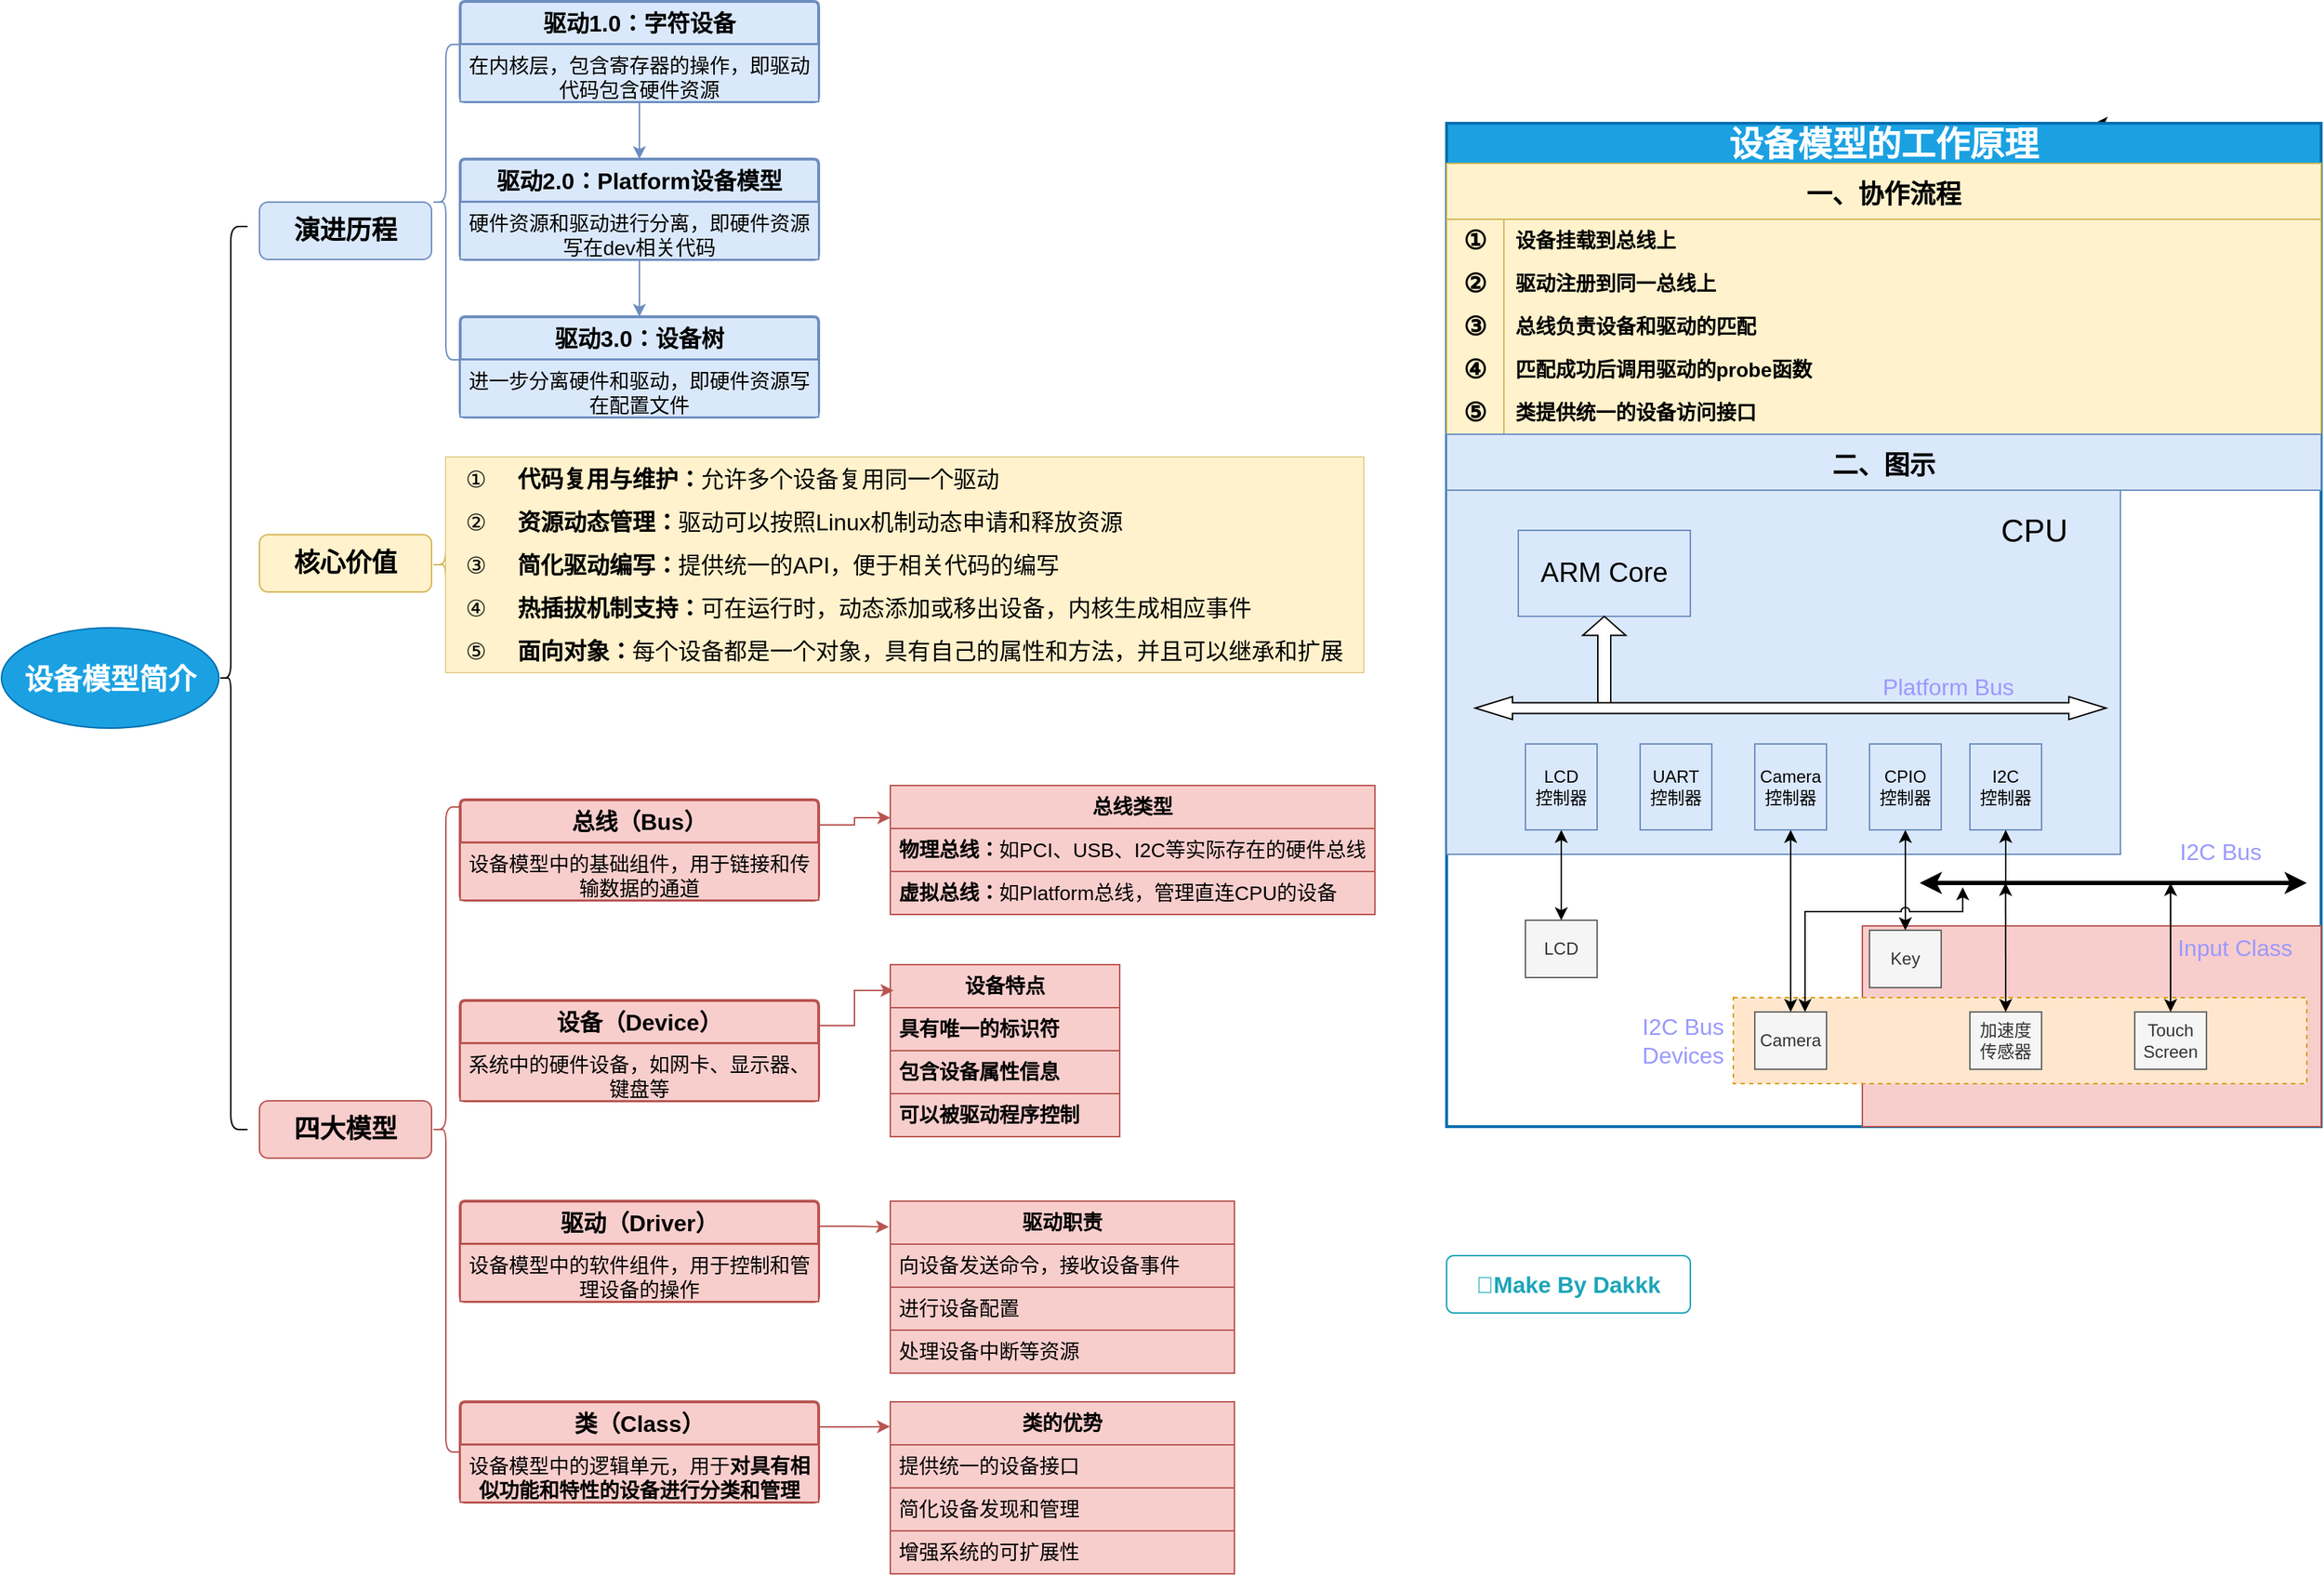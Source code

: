 <mxfile version="27.0.9">
  <diagram name="设备模型发展和简介" id="T1tKiekN3ta4ZvF4zc66">
    <mxGraphModel dx="2066" dy="1201" grid="1" gridSize="10" guides="1" tooltips="1" connect="1" arrows="1" fold="1" page="1" pageScale="1" pageWidth="827" pageHeight="1169" math="0" shadow="0" adaptiveColors="auto">
      <root>
        <mxCell id="0" />
        <object label="水印" id="-7Q2Rd4nV99mM5UwVOKv-152">
          <mxCell style="" parent="0" />
        </object>
        <mxCell id="1" parent="0" />
        <mxCell id="OC6nOqbzoHeJzjlNBAZ7-1" value="&lt;h1&gt;&lt;span style=&quot;font-size: 20px;&quot;&gt;设备模型简介&lt;/span&gt;&lt;/h1&gt;" style="ellipse;whiteSpace=wrap;html=1;fillColor=#1ba1e2;strokeColor=#006EAF;fontColor=#ffffff;fontStyle=1" parent="1" vertex="1">
          <mxGeometry x="12" y="492" width="151.67" height="70" as="geometry" />
        </mxCell>
        <mxCell id="LxoKZ5zgipnc1GMc2Yj--6" value="&lt;h2&gt;&lt;font style=&quot;font-size: 18px;&quot;&gt;演进历程&lt;/font&gt;&lt;/h2&gt;" style="rounded=1;whiteSpace=wrap;html=1;fillColor=#dae8fc;strokeColor=#6c8ebf;fontStyle=1" parent="1" vertex="1">
          <mxGeometry x="192" y="195" width="120" height="40" as="geometry" />
        </mxCell>
        <mxCell id="LxoKZ5zgipnc1GMc2Yj--8" value="&lt;h2&gt;核心价值&lt;/h2&gt;" style="rounded=1;whiteSpace=wrap;html=1;fillColor=#fff2cc;strokeColor=#d6b656;fontStyle=1" parent="1" vertex="1">
          <mxGeometry x="192" y="427" width="120" height="40" as="geometry" />
        </mxCell>
        <mxCell id="LxoKZ5zgipnc1GMc2Yj--9" value="&lt;h2&gt;&lt;font style=&quot;font-size: 18px;&quot;&gt;四大模型&lt;/font&gt;&lt;/h2&gt;" style="rounded=1;whiteSpace=wrap;html=1;fillColor=#f8cecc;strokeColor=#b85450;fontStyle=1" parent="1" vertex="1">
          <mxGeometry x="192" y="822" width="120" height="40" as="geometry" />
        </mxCell>
        <mxCell id="LxoKZ5zgipnc1GMc2Yj--11" value="" style="shape=curlyBracket;whiteSpace=wrap;html=1;rounded=1;labelPosition=left;verticalLabelPosition=middle;align=right;verticalAlign=middle;fillColor=#dae8fc;strokeColor=#6c8ebf;" parent="1" vertex="1">
          <mxGeometry x="312" y="85" width="20" height="220" as="geometry" />
        </mxCell>
        <mxCell id="LxoKZ5zgipnc1GMc2Yj--14" value="" style="shape=curlyBracket;whiteSpace=wrap;html=1;rounded=1;labelPosition=left;verticalLabelPosition=middle;align=right;verticalAlign=middle;size=0.417;" parent="1" vertex="1">
          <mxGeometry x="163.67" y="212" width="20" height="630" as="geometry" />
        </mxCell>
        <mxCell id="LxoKZ5zgipnc1GMc2Yj--35" value="&lt;font style=&quot;font-size: 16px;&quot;&gt;&lt;b&gt;驱动1.0：字符设备&lt;/b&gt;&lt;/font&gt;" style="swimlane;childLayout=stackLayout;horizontal=1;startSize=30;horizontalStack=0;rounded=1;fontSize=14;fontStyle=0;strokeWidth=2;resizeParent=0;resizeLast=1;shadow=0;dashed=0;align=center;arcSize=4;whiteSpace=wrap;html=1;fillColor=#dae8fc;strokeColor=#6c8ebf;" parent="1" vertex="1">
          <mxGeometry x="332" y="55" width="250" height="70" as="geometry">
            <mxRectangle x="360" y="120" width="170" height="30" as="alternateBounds" />
          </mxGeometry>
        </mxCell>
        <mxCell id="LxoKZ5zgipnc1GMc2Yj--36" value="&lt;span style=&quot;background-color: transparent; color: light-dark(rgb(0, 0, 0), rgb(255, 255, 255));&quot;&gt;&lt;font style=&quot;font-size: 14px;&quot;&gt;在内核层，包含寄存器的操作，即驱动代码包含硬件资源&lt;/font&gt;&lt;/span&gt;" style="align=center;spacingLeft=4;spacingRight=4;fontSize=12;verticalAlign=top;resizable=0;rotatable=0;part=1;html=1;whiteSpace=wrap;fillColor=#dae8fc;strokeColor=#6c8ebf;" parent="LxoKZ5zgipnc1GMc2Yj--35" vertex="1">
          <mxGeometry y="30" width="250" height="40" as="geometry" />
        </mxCell>
        <mxCell id="LxoKZ5zgipnc1GMc2Yj--37" value="&lt;font style=&quot;font-size: 16px;&quot;&gt;&lt;b&gt;驱动2.0：Platform设备模型&lt;/b&gt;&lt;/font&gt;" style="swimlane;childLayout=stackLayout;horizontal=1;startSize=30;horizontalStack=0;rounded=1;fontSize=14;fontStyle=0;strokeWidth=2;resizeParent=0;resizeLast=1;shadow=0;dashed=0;align=center;arcSize=4;whiteSpace=wrap;html=1;fillColor=#dae8fc;strokeColor=#6c8ebf;" parent="1" vertex="1">
          <mxGeometry x="332" y="165" width="250" height="70" as="geometry">
            <mxRectangle x="360" y="230" width="220" height="30" as="alternateBounds" />
          </mxGeometry>
        </mxCell>
        <mxCell id="LxoKZ5zgipnc1GMc2Yj--38" value="&lt;span style=&quot;font-size: 14px;&quot;&gt;硬件资源和驱动进行分离，即硬件资源写在dev相关代码&lt;/span&gt;" style="align=center;spacingLeft=4;spacingRight=4;fontSize=12;verticalAlign=top;resizable=0;rotatable=0;part=1;html=1;whiteSpace=wrap;fillColor=#dae8fc;strokeColor=#6c8ebf;" parent="LxoKZ5zgipnc1GMc2Yj--37" vertex="1">
          <mxGeometry y="30" width="250" height="40" as="geometry" />
        </mxCell>
        <mxCell id="LxoKZ5zgipnc1GMc2Yj--39" value="&lt;font style=&quot;font-size: 16px;&quot;&gt;&lt;b&gt;驱动3.0：设备树&lt;/b&gt;&lt;/font&gt;" style="swimlane;childLayout=stackLayout;horizontal=1;startSize=30;horizontalStack=0;rounded=1;fontSize=14;fontStyle=0;strokeWidth=2;resizeParent=0;resizeLast=1;shadow=0;dashed=0;align=center;arcSize=4;whiteSpace=wrap;html=1;fillColor=#dae8fc;strokeColor=#6c8ebf;" parent="1" vertex="1">
          <mxGeometry x="332" y="275" width="250" height="70" as="geometry">
            <mxRectangle x="360" y="313" width="170" height="30" as="alternateBounds" />
          </mxGeometry>
        </mxCell>
        <mxCell id="LxoKZ5zgipnc1GMc2Yj--40" value="&lt;span style=&quot;background-color: transparent; color: light-dark(rgb(0, 0, 0), rgb(255, 255, 255));&quot;&gt;&lt;font style=&quot;font-size: 14px;&quot;&gt;进一步分离硬件和驱动，即硬件资源写在配置文件&lt;/font&gt;&lt;/span&gt;" style="align=center;spacingLeft=4;spacingRight=4;fontSize=12;verticalAlign=top;resizable=0;rotatable=0;part=1;html=1;whiteSpace=wrap;fillColor=#dae8fc;strokeColor=#6c8ebf;" parent="LxoKZ5zgipnc1GMc2Yj--39" vertex="1">
          <mxGeometry y="30" width="250" height="40" as="geometry" />
        </mxCell>
        <mxCell id="LxoKZ5zgipnc1GMc2Yj--43" style="edgeStyle=orthogonalEdgeStyle;rounded=0;orthogonalLoop=1;jettySize=auto;html=1;entryX=0.5;entryY=0;entryDx=0;entryDy=0;fillColor=#dae8fc;strokeColor=#6c8ebf;" parent="1" source="LxoKZ5zgipnc1GMc2Yj--36" target="LxoKZ5zgipnc1GMc2Yj--37" edge="1">
          <mxGeometry relative="1" as="geometry" />
        </mxCell>
        <mxCell id="LxoKZ5zgipnc1GMc2Yj--44" style="edgeStyle=orthogonalEdgeStyle;rounded=0;orthogonalLoop=1;jettySize=auto;html=1;entryX=0.5;entryY=0;entryDx=0;entryDy=0;fillColor=#dae8fc;strokeColor=#6c8ebf;" parent="1" source="LxoKZ5zgipnc1GMc2Yj--38" target="LxoKZ5zgipnc1GMc2Yj--39" edge="1">
          <mxGeometry relative="1" as="geometry" />
        </mxCell>
        <mxCell id="LxoKZ5zgipnc1GMc2Yj--49" value="" style="shape=curlyBracket;whiteSpace=wrap;html=1;rounded=1;labelPosition=left;verticalLabelPosition=middle;align=right;verticalAlign=middle;fontSize=14;strokeColor=#d6b656;fillColor=#fff2cc;" parent="1" vertex="1">
          <mxGeometry x="312" y="382" width="20" height="132" as="geometry" />
        </mxCell>
        <mxCell id="-7Q2Rd4nV99mM5UwVOKv-45" style="edgeStyle=orthogonalEdgeStyle;rounded=0;orthogonalLoop=1;jettySize=auto;html=1;exitX=1;exitY=0.25;exitDx=0;exitDy=0;entryX=0;entryY=0.25;entryDx=0;entryDy=0;fillColor=#f8cecc;strokeColor=#b85450;" parent="1" source="-7Q2Rd4nV99mM5UwVOKv-1" target="-7Q2Rd4nV99mM5UwVOKv-35" edge="1">
          <mxGeometry relative="1" as="geometry" />
        </mxCell>
        <mxCell id="-7Q2Rd4nV99mM5UwVOKv-1" value="&lt;font style=&quot;font-size: 16px;&quot;&gt;&lt;b&gt;总线（Bus）&lt;/b&gt;&lt;/font&gt;" style="swimlane;childLayout=stackLayout;horizontal=1;startSize=30;horizontalStack=0;rounded=1;fontSize=14;fontStyle=0;strokeWidth=2;resizeParent=0;resizeLast=1;shadow=0;dashed=0;align=center;arcSize=4;whiteSpace=wrap;html=1;fillColor=#f8cecc;strokeColor=#b85450;" parent="1" vertex="1">
          <mxGeometry x="332" y="612" width="250" height="70" as="geometry">
            <mxRectangle x="360" y="120" width="170" height="30" as="alternateBounds" />
          </mxGeometry>
        </mxCell>
        <mxCell id="-7Q2Rd4nV99mM5UwVOKv-2" value="&lt;font color=&quot;#000000&quot;&gt;&lt;span style=&quot;font-size: 14px;&quot;&gt;设备模型中的基础组件，用于链接和传输数据的通道&lt;/span&gt;&lt;/font&gt;" style="align=center;strokeColor=#b85450;fillColor=#f8cecc;spacingLeft=4;spacingRight=4;fontSize=12;verticalAlign=top;resizable=0;rotatable=0;part=1;html=1;whiteSpace=wrap;" parent="-7Q2Rd4nV99mM5UwVOKv-1" vertex="1">
          <mxGeometry y="30" width="250" height="40" as="geometry" />
        </mxCell>
        <mxCell id="-7Q2Rd4nV99mM5UwVOKv-6" value="" style="shape=table;startSize=0;container=1;collapsible=0;childLayout=tableLayout;fixedRows=1;rowLines=0;fontStyle=0;strokeColor=#d6b656;fontSize=16;fillColor=#fff2cc;" parent="1" vertex="1">
          <mxGeometry x="322" y="373" width="640" height="150" as="geometry" />
        </mxCell>
        <mxCell id="-7Q2Rd4nV99mM5UwVOKv-7" value="" style="shape=tableRow;horizontal=0;startSize=0;swimlaneHead=0;swimlaneBody=0;top=0;left=0;bottom=0;right=0;collapsible=0;dropTarget=0;fillColor=#fff2cc;points=[[0,0.5],[1,0.5]];portConstraint=eastwest;strokeColor=#d6b656;fontSize=16;" parent="-7Q2Rd4nV99mM5UwVOKv-6" vertex="1">
          <mxGeometry width="640" height="30" as="geometry" />
        </mxCell>
        <mxCell id="-7Q2Rd4nV99mM5UwVOKv-8" value="①" style="shape=partialRectangle;html=1;whiteSpace=wrap;connectable=0;fillColor=#fff2cc;top=0;left=0;bottom=0;right=0;overflow=hidden;pointerEvents=1;strokeColor=#d6b656;fontSize=16;" parent="-7Q2Rd4nV99mM5UwVOKv-7" vertex="1">
          <mxGeometry width="42" height="30" as="geometry">
            <mxRectangle width="42" height="30" as="alternateBounds" />
          </mxGeometry>
        </mxCell>
        <mxCell id="-7Q2Rd4nV99mM5UwVOKv-9" value="&lt;b&gt;代码复用与维护：&lt;/b&gt;允许多个设备复用同一个驱动" style="shape=partialRectangle;html=1;whiteSpace=wrap;connectable=0;fillColor=#fff2cc;top=0;left=0;bottom=0;right=0;align=left;spacingLeft=6;overflow=hidden;strokeColor=#d6b656;fontSize=16;" parent="-7Q2Rd4nV99mM5UwVOKv-7" vertex="1">
          <mxGeometry x="42" width="598" height="30" as="geometry">
            <mxRectangle width="598" height="30" as="alternateBounds" />
          </mxGeometry>
        </mxCell>
        <mxCell id="-7Q2Rd4nV99mM5UwVOKv-10" value="" style="shape=tableRow;horizontal=0;startSize=0;swimlaneHead=0;swimlaneBody=0;top=0;left=0;bottom=0;right=0;collapsible=0;dropTarget=0;fillColor=#fff2cc;points=[[0,0.5],[1,0.5]];portConstraint=eastwest;strokeColor=#d6b656;fontSize=16;" parent="-7Q2Rd4nV99mM5UwVOKv-6" vertex="1">
          <mxGeometry y="30" width="640" height="30" as="geometry" />
        </mxCell>
        <mxCell id="-7Q2Rd4nV99mM5UwVOKv-11" value="②" style="shape=partialRectangle;html=1;whiteSpace=wrap;connectable=0;fillColor=#fff2cc;top=0;left=0;bottom=0;right=0;overflow=hidden;strokeColor=#d6b656;fontSize=16;" parent="-7Q2Rd4nV99mM5UwVOKv-10" vertex="1">
          <mxGeometry width="42" height="30" as="geometry">
            <mxRectangle width="42" height="30" as="alternateBounds" />
          </mxGeometry>
        </mxCell>
        <mxCell id="-7Q2Rd4nV99mM5UwVOKv-12" value="&lt;b&gt;资源动态管理：&lt;/b&gt;驱动可以按照Linux机制动态申请和释放资源" style="shape=partialRectangle;html=1;whiteSpace=wrap;connectable=0;fillColor=#fff2cc;top=0;left=0;bottom=0;right=0;align=left;spacingLeft=6;overflow=hidden;strokeColor=#d6b656;fontSize=16;" parent="-7Q2Rd4nV99mM5UwVOKv-10" vertex="1">
          <mxGeometry x="42" width="598" height="30" as="geometry">
            <mxRectangle width="598" height="30" as="alternateBounds" />
          </mxGeometry>
        </mxCell>
        <mxCell id="-7Q2Rd4nV99mM5UwVOKv-13" value="" style="shape=tableRow;horizontal=0;startSize=0;swimlaneHead=0;swimlaneBody=0;top=0;left=0;bottom=0;right=0;collapsible=0;dropTarget=0;fillColor=#fff2cc;points=[[0,0.5],[1,0.5]];portConstraint=eastwest;strokeColor=#d6b656;fontSize=16;" parent="-7Q2Rd4nV99mM5UwVOKv-6" vertex="1">
          <mxGeometry y="60" width="640" height="30" as="geometry" />
        </mxCell>
        <mxCell id="-7Q2Rd4nV99mM5UwVOKv-14" value="③" style="shape=partialRectangle;html=1;whiteSpace=wrap;connectable=0;fillColor=#fff2cc;top=0;left=0;bottom=0;right=0;overflow=hidden;strokeColor=#d6b656;fontSize=16;" parent="-7Q2Rd4nV99mM5UwVOKv-13" vertex="1">
          <mxGeometry width="42" height="30" as="geometry">
            <mxRectangle width="42" height="30" as="alternateBounds" />
          </mxGeometry>
        </mxCell>
        <mxCell id="-7Q2Rd4nV99mM5UwVOKv-15" value="&lt;b&gt;简化驱动编写：&lt;/b&gt;提供统一的API，便于相关代码的编写" style="shape=partialRectangle;html=1;whiteSpace=wrap;connectable=0;fillColor=#fff2cc;top=0;left=0;bottom=0;right=0;align=left;spacingLeft=6;overflow=hidden;strokeColor=#d6b656;fontSize=16;" parent="-7Q2Rd4nV99mM5UwVOKv-13" vertex="1">
          <mxGeometry x="42" width="598" height="30" as="geometry">
            <mxRectangle width="598" height="30" as="alternateBounds" />
          </mxGeometry>
        </mxCell>
        <mxCell id="-7Q2Rd4nV99mM5UwVOKv-22" value="" style="shape=tableRow;horizontal=0;startSize=0;swimlaneHead=0;swimlaneBody=0;top=0;left=0;bottom=0;right=0;collapsible=0;dropTarget=0;fillColor=#fff2cc;points=[[0,0.5],[1,0.5]];portConstraint=eastwest;strokeColor=#d6b656;fontSize=16;" parent="-7Q2Rd4nV99mM5UwVOKv-6" vertex="1">
          <mxGeometry y="90" width="640" height="30" as="geometry" />
        </mxCell>
        <mxCell id="-7Q2Rd4nV99mM5UwVOKv-23" value="④" style="shape=partialRectangle;html=1;whiteSpace=wrap;connectable=0;fillColor=#fff2cc;top=0;left=0;bottom=0;right=0;overflow=hidden;strokeColor=#d6b656;fontSize=16;" parent="-7Q2Rd4nV99mM5UwVOKv-22" vertex="1">
          <mxGeometry width="42" height="30" as="geometry">
            <mxRectangle width="42" height="30" as="alternateBounds" />
          </mxGeometry>
        </mxCell>
        <mxCell id="-7Q2Rd4nV99mM5UwVOKv-24" value="&lt;b&gt;热插拔机制支持：&lt;/b&gt;可在运行时，动态添加或移出设备，内核生成相应事件" style="shape=partialRectangle;html=1;whiteSpace=wrap;connectable=0;fillColor=#fff2cc;top=0;left=0;bottom=0;right=0;align=left;spacingLeft=6;overflow=hidden;strokeColor=#d6b656;fontSize=16;" parent="-7Q2Rd4nV99mM5UwVOKv-22" vertex="1">
          <mxGeometry x="42" width="598" height="30" as="geometry">
            <mxRectangle width="598" height="30" as="alternateBounds" />
          </mxGeometry>
        </mxCell>
        <mxCell id="-7Q2Rd4nV99mM5UwVOKv-25" value="" style="shape=tableRow;horizontal=0;startSize=0;swimlaneHead=0;swimlaneBody=0;top=0;left=0;bottom=0;right=0;collapsible=0;dropTarget=0;fillColor=#fff2cc;points=[[0,0.5],[1,0.5]];portConstraint=eastwest;strokeColor=#d6b656;fontSize=16;" parent="-7Q2Rd4nV99mM5UwVOKv-6" vertex="1">
          <mxGeometry y="120" width="640" height="30" as="geometry" />
        </mxCell>
        <mxCell id="-7Q2Rd4nV99mM5UwVOKv-26" value="⑤" style="shape=partialRectangle;html=1;whiteSpace=wrap;connectable=0;fillColor=#fff2cc;top=0;left=0;bottom=0;right=0;overflow=hidden;strokeColor=#d6b656;fontSize=16;" parent="-7Q2Rd4nV99mM5UwVOKv-25" vertex="1">
          <mxGeometry width="42" height="30" as="geometry">
            <mxRectangle width="42" height="30" as="alternateBounds" />
          </mxGeometry>
        </mxCell>
        <mxCell id="-7Q2Rd4nV99mM5UwVOKv-27" value="&lt;b&gt;面向对象：&lt;/b&gt;每个设备都是一个对象，具有自己的属性和方法，并且可以继承和扩展" style="shape=partialRectangle;html=1;whiteSpace=wrap;connectable=0;fillColor=#fff2cc;top=0;left=0;bottom=0;right=0;align=left;spacingLeft=6;overflow=hidden;strokeColor=#d6b656;fontSize=16;" parent="-7Q2Rd4nV99mM5UwVOKv-25" vertex="1">
          <mxGeometry x="42" width="598" height="30" as="geometry">
            <mxRectangle width="598" height="30" as="alternateBounds" />
          </mxGeometry>
        </mxCell>
        <mxCell id="-7Q2Rd4nV99mM5UwVOKv-35" value="&lt;b&gt;总线类型&lt;/b&gt;" style="swimlane;fontStyle=0;childLayout=stackLayout;horizontal=1;startSize=30;horizontalStack=0;resizeParent=1;resizeParentMax=0;resizeLast=0;collapsible=1;marginBottom=0;whiteSpace=wrap;html=1;fontSize=14;fillColor=#f8cecc;strokeColor=#b85450;" parent="1" vertex="1">
          <mxGeometry x="632" y="602" width="338" height="90" as="geometry">
            <mxRectangle x="760" y="690" width="90" height="30" as="alternateBounds" />
          </mxGeometry>
        </mxCell>
        <mxCell id="-7Q2Rd4nV99mM5UwVOKv-36" value="&lt;b&gt;物理总线：&lt;/b&gt;如PCI、USB、I2C等实际存在的硬件总线" style="text;strokeColor=#b85450;fillColor=#f8cecc;align=left;verticalAlign=middle;spacingLeft=4;spacingRight=4;overflow=hidden;points=[[0,0.5],[1,0.5]];portConstraint=eastwest;rotatable=0;whiteSpace=wrap;html=1;fontSize=14;" parent="-7Q2Rd4nV99mM5UwVOKv-35" vertex="1">
          <mxGeometry y="30" width="338" height="30" as="geometry" />
        </mxCell>
        <mxCell id="-7Q2Rd4nV99mM5UwVOKv-37" value="&lt;b&gt;虚拟总线：&lt;/b&gt;如Platform总线，管理直连CPU的设备" style="text;strokeColor=#b85450;fillColor=#f8cecc;align=left;verticalAlign=middle;spacingLeft=4;spacingRight=4;overflow=hidden;points=[[0,0.5],[1,0.5]];portConstraint=eastwest;rotatable=0;whiteSpace=wrap;html=1;fontSize=14;" parent="-7Q2Rd4nV99mM5UwVOKv-35" vertex="1">
          <mxGeometry y="60" width="338" height="30" as="geometry" />
        </mxCell>
        <mxCell id="-7Q2Rd4nV99mM5UwVOKv-40" value="&lt;font style=&quot;font-size: 16px;&quot;&gt;&lt;b&gt;设备（Device）&lt;/b&gt;&lt;/font&gt;" style="swimlane;childLayout=stackLayout;horizontal=1;startSize=30;horizontalStack=0;rounded=1;fontSize=14;fontStyle=0;strokeWidth=2;resizeParent=0;resizeLast=1;shadow=0;dashed=0;align=center;arcSize=4;whiteSpace=wrap;html=1;fillColor=#f8cecc;strokeColor=#b85450;" parent="1" vertex="1">
          <mxGeometry x="332" y="752" width="250" height="70" as="geometry">
            <mxRectangle x="360" y="120" width="170" height="30" as="alternateBounds" />
          </mxGeometry>
        </mxCell>
        <mxCell id="-7Q2Rd4nV99mM5UwVOKv-41" value="&lt;font color=&quot;#000000&quot;&gt;&lt;span style=&quot;font-size: 14px;&quot;&gt;系统中的硬件设备，如网卡、显示器、键盘等&lt;/span&gt;&lt;/font&gt;" style="align=center;strokeColor=#b85450;fillColor=#f8cecc;spacingLeft=4;spacingRight=4;fontSize=12;verticalAlign=top;resizable=0;rotatable=0;part=1;html=1;whiteSpace=wrap;" parent="-7Q2Rd4nV99mM5UwVOKv-40" vertex="1">
          <mxGeometry y="30" width="250" height="40" as="geometry" />
        </mxCell>
        <mxCell id="-7Q2Rd4nV99mM5UwVOKv-42" value="&lt;b&gt;设备特点&lt;/b&gt;" style="swimlane;fontStyle=0;childLayout=stackLayout;horizontal=1;startSize=30;horizontalStack=0;resizeParent=1;resizeParentMax=0;resizeLast=0;collapsible=1;marginBottom=0;whiteSpace=wrap;html=1;fontSize=14;fillColor=#f8cecc;strokeColor=#b85450;" parent="1" vertex="1">
          <mxGeometry x="632" y="727" width="160" height="120" as="geometry">
            <mxRectangle x="760" y="690" width="90" height="30" as="alternateBounds" />
          </mxGeometry>
        </mxCell>
        <mxCell id="-7Q2Rd4nV99mM5UwVOKv-43" value="&lt;b&gt;具有唯一的标识符&lt;/b&gt;" style="text;strokeColor=#b85450;fillColor=#f8cecc;align=left;verticalAlign=middle;spacingLeft=4;spacingRight=4;overflow=hidden;points=[[0,0.5],[1,0.5]];portConstraint=eastwest;rotatable=0;whiteSpace=wrap;html=1;fontSize=14;" parent="-7Q2Rd4nV99mM5UwVOKv-42" vertex="1">
          <mxGeometry y="30" width="160" height="30" as="geometry" />
        </mxCell>
        <mxCell id="-7Q2Rd4nV99mM5UwVOKv-44" value="&lt;b&gt;包含设备属性信息&lt;/b&gt;" style="text;strokeColor=#b85450;fillColor=#f8cecc;align=left;verticalAlign=middle;spacingLeft=4;spacingRight=4;overflow=hidden;points=[[0,0.5],[1,0.5]];portConstraint=eastwest;rotatable=0;whiteSpace=wrap;html=1;fontSize=14;" parent="-7Q2Rd4nV99mM5UwVOKv-42" vertex="1">
          <mxGeometry y="60" width="160" height="30" as="geometry" />
        </mxCell>
        <mxCell id="-7Q2Rd4nV99mM5UwVOKv-46" value="&lt;b&gt;可以被驱动程序控制&lt;/b&gt;" style="text;strokeColor=#b85450;fillColor=#f8cecc;align=left;verticalAlign=middle;spacingLeft=4;spacingRight=4;overflow=hidden;points=[[0,0.5],[1,0.5]];portConstraint=eastwest;rotatable=0;whiteSpace=wrap;html=1;fontSize=14;" parent="-7Q2Rd4nV99mM5UwVOKv-42" vertex="1">
          <mxGeometry y="90" width="160" height="30" as="geometry" />
        </mxCell>
        <mxCell id="-7Q2Rd4nV99mM5UwVOKv-47" style="edgeStyle=orthogonalEdgeStyle;rounded=0;orthogonalLoop=1;jettySize=auto;html=1;exitX=1;exitY=0.25;exitDx=0;exitDy=0;entryX=0.014;entryY=0.15;entryDx=0;entryDy=0;entryPerimeter=0;fillColor=#f8cecc;strokeColor=#b85450;" parent="1" source="-7Q2Rd4nV99mM5UwVOKv-40" target="-7Q2Rd4nV99mM5UwVOKv-42" edge="1">
          <mxGeometry relative="1" as="geometry" />
        </mxCell>
        <mxCell id="-7Q2Rd4nV99mM5UwVOKv-48" value="&lt;span style=&quot;font-size: 16px;&quot;&gt;&lt;b&gt;驱动（Driver）&lt;/b&gt;&lt;/span&gt;" style="swimlane;childLayout=stackLayout;horizontal=1;startSize=30;horizontalStack=0;rounded=1;fontSize=14;fontStyle=0;strokeWidth=2;resizeParent=0;resizeLast=1;shadow=0;dashed=0;align=center;arcSize=4;whiteSpace=wrap;html=1;fillColor=#f8cecc;strokeColor=#b85450;" parent="1" vertex="1">
          <mxGeometry x="332" y="892" width="250" height="70" as="geometry">
            <mxRectangle x="360" y="120" width="170" height="30" as="alternateBounds" />
          </mxGeometry>
        </mxCell>
        <mxCell id="-7Q2Rd4nV99mM5UwVOKv-49" value="&lt;font color=&quot;#000000&quot;&gt;&lt;span style=&quot;font-size: 14px;&quot;&gt;设备模型中的软件组件，用于控制和管理设备的操作&lt;/span&gt;&lt;/font&gt;" style="align=center;strokeColor=#b85450;fillColor=#f8cecc;spacingLeft=4;spacingRight=4;fontSize=12;verticalAlign=top;resizable=0;rotatable=0;part=1;html=1;whiteSpace=wrap;" parent="-7Q2Rd4nV99mM5UwVOKv-48" vertex="1">
          <mxGeometry y="30" width="250" height="40" as="geometry" />
        </mxCell>
        <mxCell id="-7Q2Rd4nV99mM5UwVOKv-50" value="&lt;b&gt;驱动职责&lt;/b&gt;" style="swimlane;fontStyle=0;childLayout=stackLayout;horizontal=1;startSize=30;horizontalStack=0;resizeParent=1;resizeParentMax=0;resizeLast=0;collapsible=1;marginBottom=0;whiteSpace=wrap;html=1;fontSize=14;fillColor=#f8cecc;strokeColor=#b85450;" parent="1" vertex="1">
          <mxGeometry x="632" y="892" width="240" height="120" as="geometry">
            <mxRectangle x="760" y="690" width="90" height="30" as="alternateBounds" />
          </mxGeometry>
        </mxCell>
        <mxCell id="-7Q2Rd4nV99mM5UwVOKv-51" value="向设备发送命令，接收设备事件" style="text;strokeColor=#b85450;fillColor=#f8cecc;align=left;verticalAlign=middle;spacingLeft=4;spacingRight=4;overflow=hidden;points=[[0,0.5],[1,0.5]];portConstraint=eastwest;rotatable=0;whiteSpace=wrap;html=1;fontSize=14;" parent="-7Q2Rd4nV99mM5UwVOKv-50" vertex="1">
          <mxGeometry y="30" width="240" height="30" as="geometry" />
        </mxCell>
        <mxCell id="-7Q2Rd4nV99mM5UwVOKv-52" value="进行设备配置" style="text;strokeColor=#b85450;fillColor=#f8cecc;align=left;verticalAlign=middle;spacingLeft=4;spacingRight=4;overflow=hidden;points=[[0,0.5],[1,0.5]];portConstraint=eastwest;rotatable=0;whiteSpace=wrap;html=1;fontSize=14;" parent="-7Q2Rd4nV99mM5UwVOKv-50" vertex="1">
          <mxGeometry y="60" width="240" height="30" as="geometry" />
        </mxCell>
        <mxCell id="-7Q2Rd4nV99mM5UwVOKv-53" value="处理设备中断等资源" style="text;strokeColor=#b85450;fillColor=#f8cecc;align=left;verticalAlign=middle;spacingLeft=4;spacingRight=4;overflow=hidden;points=[[0,0.5],[1,0.5]];portConstraint=eastwest;rotatable=0;whiteSpace=wrap;html=1;fontSize=14;" parent="-7Q2Rd4nV99mM5UwVOKv-50" vertex="1">
          <mxGeometry y="90" width="240" height="30" as="geometry" />
        </mxCell>
        <mxCell id="-7Q2Rd4nV99mM5UwVOKv-54" style="edgeStyle=orthogonalEdgeStyle;rounded=0;orthogonalLoop=1;jettySize=auto;html=1;exitX=1;exitY=0.25;exitDx=0;exitDy=0;entryX=-0.004;entryY=0.15;entryDx=0;entryDy=0;entryPerimeter=0;fillColor=#f8cecc;strokeColor=#b85450;" parent="1" source="-7Q2Rd4nV99mM5UwVOKv-48" target="-7Q2Rd4nV99mM5UwVOKv-50" edge="1">
          <mxGeometry relative="1" as="geometry" />
        </mxCell>
        <mxCell id="-7Q2Rd4nV99mM5UwVOKv-55" value="&lt;span style=&quot;font-size: 16px;&quot;&gt;&lt;b&gt;类（Class）&lt;/b&gt;&lt;/span&gt;" style="swimlane;childLayout=stackLayout;horizontal=1;startSize=30;horizontalStack=0;rounded=1;fontSize=14;fontStyle=0;strokeWidth=2;resizeParent=0;resizeLast=1;shadow=0;dashed=0;align=center;arcSize=4;whiteSpace=wrap;html=1;fillColor=#f8cecc;strokeColor=#b85450;" parent="1" vertex="1">
          <mxGeometry x="332" y="1032" width="250" height="70" as="geometry">
            <mxRectangle x="360" y="120" width="170" height="30" as="alternateBounds" />
          </mxGeometry>
        </mxCell>
        <mxCell id="-7Q2Rd4nV99mM5UwVOKv-56" value="&lt;font&gt;&lt;span style=&quot;font-size: 14px;&quot;&gt;&lt;font style=&quot;color: light-dark(rgb(0, 0, 0), rgb(255, 255, 255));&quot;&gt;设备模型中的逻辑单元，用于&lt;b&gt;对具有相似功能和特性的设备进行分类和管理&lt;/b&gt;&lt;/font&gt;&lt;/span&gt;&lt;/font&gt;" style="align=center;strokeColor=#b85450;fillColor=#f8cecc;spacingLeft=4;spacingRight=4;fontSize=12;verticalAlign=top;resizable=0;rotatable=0;part=1;html=1;whiteSpace=wrap;" parent="-7Q2Rd4nV99mM5UwVOKv-55" vertex="1">
          <mxGeometry y="30" width="250" height="40" as="geometry" />
        </mxCell>
        <mxCell id="-7Q2Rd4nV99mM5UwVOKv-57" value="&lt;b&gt;类的优势&lt;/b&gt;" style="swimlane;fontStyle=0;childLayout=stackLayout;horizontal=1;startSize=30;horizontalStack=0;resizeParent=1;resizeParentMax=0;resizeLast=0;collapsible=1;marginBottom=0;whiteSpace=wrap;html=1;fontSize=14;fillColor=#f8cecc;strokeColor=#b85450;" parent="1" vertex="1">
          <mxGeometry x="632" y="1032" width="240" height="120" as="geometry">
            <mxRectangle x="760" y="690" width="90" height="30" as="alternateBounds" />
          </mxGeometry>
        </mxCell>
        <mxCell id="-7Q2Rd4nV99mM5UwVOKv-58" value="提供统一的设备接口" style="text;strokeColor=#b85450;fillColor=#f8cecc;align=left;verticalAlign=middle;spacingLeft=4;spacingRight=4;overflow=hidden;points=[[0,0.5],[1,0.5]];portConstraint=eastwest;rotatable=0;whiteSpace=wrap;html=1;fontSize=14;" parent="-7Q2Rd4nV99mM5UwVOKv-57" vertex="1">
          <mxGeometry y="30" width="240" height="30" as="geometry" />
        </mxCell>
        <mxCell id="-7Q2Rd4nV99mM5UwVOKv-59" value="简化设备发现和管理" style="text;strokeColor=#b85450;fillColor=#f8cecc;align=left;verticalAlign=middle;spacingLeft=4;spacingRight=4;overflow=hidden;points=[[0,0.5],[1,0.5]];portConstraint=eastwest;rotatable=0;whiteSpace=wrap;html=1;fontSize=14;" parent="-7Q2Rd4nV99mM5UwVOKv-57" vertex="1">
          <mxGeometry y="60" width="240" height="30" as="geometry" />
        </mxCell>
        <mxCell id="-7Q2Rd4nV99mM5UwVOKv-60" value="增强系统的可扩展性" style="text;strokeColor=#b85450;fillColor=#f8cecc;align=left;verticalAlign=middle;spacingLeft=4;spacingRight=4;overflow=hidden;points=[[0,0.5],[1,0.5]];portConstraint=eastwest;rotatable=0;whiteSpace=wrap;html=1;fontSize=14;" parent="-7Q2Rd4nV99mM5UwVOKv-57" vertex="1">
          <mxGeometry y="90" width="240" height="30" as="geometry" />
        </mxCell>
        <mxCell id="-7Q2Rd4nV99mM5UwVOKv-61" style="edgeStyle=orthogonalEdgeStyle;rounded=0;orthogonalLoop=1;jettySize=auto;html=1;exitX=1;exitY=0.25;exitDx=0;exitDy=0;entryX=-0.001;entryY=0.144;entryDx=0;entryDy=0;entryPerimeter=0;fillColor=#f8cecc;strokeColor=#b85450;" parent="1" source="-7Q2Rd4nV99mM5UwVOKv-55" target="-7Q2Rd4nV99mM5UwVOKv-57" edge="1">
          <mxGeometry relative="1" as="geometry">
            <mxPoint x="632" y="1052" as="targetPoint" />
          </mxGeometry>
        </mxCell>
        <mxCell id="-7Q2Rd4nV99mM5UwVOKv-62" value="" style="shape=curlyBracket;whiteSpace=wrap;html=1;rounded=1;labelPosition=left;verticalLabelPosition=middle;align=right;verticalAlign=middle;fillColor=#f8cecc;strokeColor=#b85450;" parent="1" vertex="1">
          <mxGeometry x="312.0" y="617" width="20" height="450" as="geometry" />
        </mxCell>
        <mxCell id="-7Q2Rd4nV99mM5UwVOKv-65" style="edgeStyle=orthogonalEdgeStyle;rounded=0;orthogonalLoop=1;jettySize=auto;html=1;exitX=0.75;exitY=0;exitDx=0;exitDy=0;entryX=0.741;entryY=0;entryDx=0;entryDy=0;entryPerimeter=0;" parent="1" source="-7Q2Rd4nV99mM5UwVOKv-63" target="-7Q2Rd4nV99mM5UwVOKv-63" edge="1">
          <mxGeometry relative="1" as="geometry" />
        </mxCell>
        <mxCell id="-7Q2Rd4nV99mM5UwVOKv-63" value="&lt;h1&gt;设备模型的工作原理&lt;/h1&gt;" style="swimlane;whiteSpace=wrap;html=1;startSize=30;fillColor=#1ba1e2;strokeColor=#006EAF;strokeWidth=2;fontColor=#ffffff;" parent="1" vertex="1">
          <mxGeometry x="1020" y="140" width="610" height="700" as="geometry">
            <mxRectangle x="1044" y="140" width="260" height="70" as="alternateBounds" />
          </mxGeometry>
        </mxCell>
        <mxCell id="-7Q2Rd4nV99mM5UwVOKv-93" value="" style="shape=table;startSize=0;container=1;collapsible=0;childLayout=tableLayout;fixedRows=1;rowLines=0;fontStyle=0;strokeColor=#d6b656;fontSize=14;fillColor=#fff2cc;" parent="-7Q2Rd4nV99mM5UwVOKv-63" vertex="1">
          <mxGeometry y="67" width="610" height="150" as="geometry" />
        </mxCell>
        <mxCell id="-7Q2Rd4nV99mM5UwVOKv-94" value="" style="shape=tableRow;horizontal=0;startSize=0;swimlaneHead=0;swimlaneBody=0;top=0;left=0;bottom=0;right=0;collapsible=0;dropTarget=0;fillColor=none;points=[[0,0.5],[1,0.5]];portConstraint=eastwest;strokeColor=inherit;fontSize=14;" parent="-7Q2Rd4nV99mM5UwVOKv-93" vertex="1">
          <mxGeometry width="610" height="30" as="geometry" />
        </mxCell>
        <mxCell id="-7Q2Rd4nV99mM5UwVOKv-95" value="①" style="shape=partialRectangle;html=1;whiteSpace=wrap;connectable=0;fillColor=none;top=0;left=0;bottom=0;right=0;overflow=hidden;pointerEvents=1;strokeColor=inherit;fontSize=18;fontStyle=1" parent="-7Q2Rd4nV99mM5UwVOKv-94" vertex="1">
          <mxGeometry width="40" height="30" as="geometry">
            <mxRectangle width="40" height="30" as="alternateBounds" />
          </mxGeometry>
        </mxCell>
        <mxCell id="-7Q2Rd4nV99mM5UwVOKv-96" value="&lt;b&gt;设备挂载到总线上&lt;/b&gt;" style="shape=partialRectangle;html=1;whiteSpace=wrap;connectable=0;fillColor=none;top=0;left=0;bottom=0;right=0;align=left;spacingLeft=6;overflow=hidden;strokeColor=inherit;fontSize=14;" parent="-7Q2Rd4nV99mM5UwVOKv-94" vertex="1">
          <mxGeometry x="40" width="570" height="30" as="geometry">
            <mxRectangle width="570" height="30" as="alternateBounds" />
          </mxGeometry>
        </mxCell>
        <mxCell id="-7Q2Rd4nV99mM5UwVOKv-97" value="" style="shape=tableRow;horizontal=0;startSize=0;swimlaneHead=0;swimlaneBody=0;top=0;left=0;bottom=0;right=0;collapsible=0;dropTarget=0;fillColor=none;points=[[0,0.5],[1,0.5]];portConstraint=eastwest;strokeColor=inherit;fontSize=14;" parent="-7Q2Rd4nV99mM5UwVOKv-93" vertex="1">
          <mxGeometry y="30" width="610" height="30" as="geometry" />
        </mxCell>
        <mxCell id="-7Q2Rd4nV99mM5UwVOKv-98" value="②" style="shape=partialRectangle;html=1;whiteSpace=wrap;connectable=0;fillColor=none;top=0;left=0;bottom=0;right=0;overflow=hidden;strokeColor=inherit;fontSize=18;fontStyle=1" parent="-7Q2Rd4nV99mM5UwVOKv-97" vertex="1">
          <mxGeometry width="40" height="30" as="geometry">
            <mxRectangle width="40" height="30" as="alternateBounds" />
          </mxGeometry>
        </mxCell>
        <mxCell id="-7Q2Rd4nV99mM5UwVOKv-99" value="&lt;b&gt;驱动注册到同一总线上&lt;/b&gt;" style="shape=partialRectangle;html=1;whiteSpace=wrap;connectable=0;fillColor=none;top=0;left=0;bottom=0;right=0;align=left;spacingLeft=6;overflow=hidden;strokeColor=inherit;fontSize=14;" parent="-7Q2Rd4nV99mM5UwVOKv-97" vertex="1">
          <mxGeometry x="40" width="570" height="30" as="geometry">
            <mxRectangle width="570" height="30" as="alternateBounds" />
          </mxGeometry>
        </mxCell>
        <mxCell id="-7Q2Rd4nV99mM5UwVOKv-100" value="" style="shape=tableRow;horizontal=0;startSize=0;swimlaneHead=0;swimlaneBody=0;top=0;left=0;bottom=0;right=0;collapsible=0;dropTarget=0;fillColor=none;points=[[0,0.5],[1,0.5]];portConstraint=eastwest;strokeColor=inherit;fontSize=14;" parent="-7Q2Rd4nV99mM5UwVOKv-93" vertex="1">
          <mxGeometry y="60" width="610" height="30" as="geometry" />
        </mxCell>
        <mxCell id="-7Q2Rd4nV99mM5UwVOKv-101" value="③" style="shape=partialRectangle;html=1;whiteSpace=wrap;connectable=0;fillColor=none;top=0;left=0;bottom=0;right=0;overflow=hidden;strokeColor=inherit;fontSize=18;fontStyle=1" parent="-7Q2Rd4nV99mM5UwVOKv-100" vertex="1">
          <mxGeometry width="40" height="30" as="geometry">
            <mxRectangle width="40" height="30" as="alternateBounds" />
          </mxGeometry>
        </mxCell>
        <mxCell id="-7Q2Rd4nV99mM5UwVOKv-102" value="&lt;b&gt;总线负责设备和驱动的匹配&lt;/b&gt;" style="shape=partialRectangle;html=1;whiteSpace=wrap;connectable=0;fillColor=none;top=0;left=0;bottom=0;right=0;align=left;spacingLeft=6;overflow=hidden;strokeColor=inherit;fontSize=14;" parent="-7Q2Rd4nV99mM5UwVOKv-100" vertex="1">
          <mxGeometry x="40" width="570" height="30" as="geometry">
            <mxRectangle width="570" height="30" as="alternateBounds" />
          </mxGeometry>
        </mxCell>
        <mxCell id="-7Q2Rd4nV99mM5UwVOKv-103" value="" style="shape=tableRow;horizontal=0;startSize=0;swimlaneHead=0;swimlaneBody=0;top=0;left=0;bottom=0;right=0;collapsible=0;dropTarget=0;fillColor=none;points=[[0,0.5],[1,0.5]];portConstraint=eastwest;strokeColor=inherit;fontSize=14;" parent="-7Q2Rd4nV99mM5UwVOKv-93" vertex="1">
          <mxGeometry y="90" width="610" height="30" as="geometry" />
        </mxCell>
        <mxCell id="-7Q2Rd4nV99mM5UwVOKv-104" value="④" style="shape=partialRectangle;html=1;whiteSpace=wrap;connectable=0;fillColor=none;top=0;left=0;bottom=0;right=0;overflow=hidden;strokeColor=inherit;fontSize=18;fontStyle=1" parent="-7Q2Rd4nV99mM5UwVOKv-103" vertex="1">
          <mxGeometry width="40" height="30" as="geometry">
            <mxRectangle width="40" height="30" as="alternateBounds" />
          </mxGeometry>
        </mxCell>
        <mxCell id="-7Q2Rd4nV99mM5UwVOKv-105" value="&lt;b&gt;匹配成功后调用驱动的probe函数&lt;/b&gt;" style="shape=partialRectangle;html=1;whiteSpace=wrap;connectable=0;fillColor=none;top=0;left=0;bottom=0;right=0;align=left;spacingLeft=6;overflow=hidden;strokeColor=inherit;fontSize=14;" parent="-7Q2Rd4nV99mM5UwVOKv-103" vertex="1">
          <mxGeometry x="40" width="570" height="30" as="geometry">
            <mxRectangle width="570" height="30" as="alternateBounds" />
          </mxGeometry>
        </mxCell>
        <mxCell id="-7Q2Rd4nV99mM5UwVOKv-106" value="" style="shape=tableRow;horizontal=0;startSize=0;swimlaneHead=0;swimlaneBody=0;top=0;left=0;bottom=0;right=0;collapsible=0;dropTarget=0;fillColor=none;points=[[0,0.5],[1,0.5]];portConstraint=eastwest;strokeColor=inherit;fontSize=14;" parent="-7Q2Rd4nV99mM5UwVOKv-93" vertex="1">
          <mxGeometry y="120" width="610" height="30" as="geometry" />
        </mxCell>
        <mxCell id="-7Q2Rd4nV99mM5UwVOKv-107" value="⑤" style="shape=partialRectangle;html=1;whiteSpace=wrap;connectable=0;fillColor=none;top=0;left=0;bottom=0;right=0;overflow=hidden;strokeColor=inherit;fontSize=18;fontStyle=1" parent="-7Q2Rd4nV99mM5UwVOKv-106" vertex="1">
          <mxGeometry width="40" height="30" as="geometry">
            <mxRectangle width="40" height="30" as="alternateBounds" />
          </mxGeometry>
        </mxCell>
        <mxCell id="-7Q2Rd4nV99mM5UwVOKv-108" value="&lt;b&gt;类提供统一的设备访问接口&lt;/b&gt;" style="shape=partialRectangle;html=1;whiteSpace=wrap;connectable=0;fillColor=none;top=0;left=0;bottom=0;right=0;align=left;spacingLeft=6;overflow=hidden;strokeColor=inherit;fontSize=14;" parent="-7Q2Rd4nV99mM5UwVOKv-106" vertex="1">
          <mxGeometry x="40" width="570" height="30" as="geometry">
            <mxRectangle width="570" height="30" as="alternateBounds" />
          </mxGeometry>
        </mxCell>
        <mxCell id="-7Q2Rd4nV99mM5UwVOKv-112" value="&lt;h1&gt;&lt;font style=&quot;font-size: 18px;&quot;&gt;一、协作流程&lt;/font&gt;&lt;/h1&gt;" style="rounded=0;whiteSpace=wrap;html=1;fillColor=#fff2cc;strokeColor=#d6b656;" parent="-7Q2Rd4nV99mM5UwVOKv-63" vertex="1">
          <mxGeometry y="28" width="610" height="39" as="geometry" />
        </mxCell>
        <mxCell id="-7Q2Rd4nV99mM5UwVOKv-115" value="&lt;h1&gt;&lt;font style=&quot;font-size: 18px;&quot;&gt;二、图示&lt;/font&gt;&lt;/h1&gt;" style="rounded=0;whiteSpace=wrap;html=1;fillColor=#dae8fc;strokeColor=#6c8ebf;" parent="-7Q2Rd4nV99mM5UwVOKv-63" vertex="1">
          <mxGeometry y="217" width="610" height="39" as="geometry" />
        </mxCell>
        <mxCell id="-7Q2Rd4nV99mM5UwVOKv-116" value="" style="rounded=0;whiteSpace=wrap;html=1;fillColor=#dae8fc;strokeColor=#6c8ebf;" parent="-7Q2Rd4nV99mM5UwVOKv-63" vertex="1">
          <mxGeometry y="256" width="470" height="254" as="geometry" />
        </mxCell>
        <mxCell id="-7Q2Rd4nV99mM5UwVOKv-117" value="&lt;font style=&quot;font-size: 19px;&quot;&gt;ARM Core&lt;/font&gt;" style="rounded=0;whiteSpace=wrap;html=1;fillColor=#dae8fc;strokeColor=#6c8ebf;" parent="-7Q2Rd4nV99mM5UwVOKv-63" vertex="1">
          <mxGeometry x="50" y="284" width="120" height="60" as="geometry" />
        </mxCell>
        <mxCell id="-7Q2Rd4nV99mM5UwVOKv-118" value="CPU" style="text;html=1;align=center;verticalAlign=middle;whiteSpace=wrap;rounded=0;fontSize=22;" parent="-7Q2Rd4nV99mM5UwVOKv-63" vertex="1">
          <mxGeometry x="380" y="270" width="60" height="30" as="geometry" />
        </mxCell>
        <mxCell id="-7Q2Rd4nV99mM5UwVOKv-120" value="" style="shape=singleArrow;direction=north;whiteSpace=wrap;html=1;" parent="-7Q2Rd4nV99mM5UwVOKv-63" vertex="1">
          <mxGeometry x="95" y="344" width="30" height="66" as="geometry" />
        </mxCell>
        <mxCell id="-7Q2Rd4nV99mM5UwVOKv-119" value="" style="shape=doubleArrow;whiteSpace=wrap;html=1;arrowWidth=0.471;arrowSize=0.059;" parent="-7Q2Rd4nV99mM5UwVOKv-63" vertex="1">
          <mxGeometry x="20" y="400" width="440" height="16" as="geometry" />
        </mxCell>
        <mxCell id="-7Q2Rd4nV99mM5UwVOKv-121" value="Platform Bus" style="text;html=1;align=center;verticalAlign=middle;whiteSpace=wrap;rounded=0;fontSize=16;fontColor=#9999FF;" parent="-7Q2Rd4nV99mM5UwVOKv-63" vertex="1">
          <mxGeometry x="290" y="378" width="120" height="30" as="geometry" />
        </mxCell>
        <mxCell id="-7Q2Rd4nV99mM5UwVOKv-122" value="LCD&lt;br&gt;控制器" style="rounded=0;whiteSpace=wrap;html=1;fillColor=#dae8fc;strokeColor=#6c8ebf;" parent="-7Q2Rd4nV99mM5UwVOKv-63" vertex="1">
          <mxGeometry x="55" y="433" width="50" height="60" as="geometry" />
        </mxCell>
        <mxCell id="-7Q2Rd4nV99mM5UwVOKv-123" value="UART&lt;br&gt;控制器" style="rounded=0;whiteSpace=wrap;html=1;fillColor=#dae8fc;strokeColor=#6c8ebf;" parent="-7Q2Rd4nV99mM5UwVOKv-63" vertex="1">
          <mxGeometry x="135" y="433" width="50" height="60" as="geometry" />
        </mxCell>
        <mxCell id="-7Q2Rd4nV99mM5UwVOKv-124" value="Camera&lt;br&gt;控制器" style="rounded=0;whiteSpace=wrap;html=1;fillColor=#dae8fc;strokeColor=#6c8ebf;" parent="-7Q2Rd4nV99mM5UwVOKv-63" vertex="1">
          <mxGeometry x="215" y="433" width="50" height="60" as="geometry" />
        </mxCell>
        <mxCell id="-7Q2Rd4nV99mM5UwVOKv-125" value="CPIO&lt;br&gt;控制器" style="rounded=0;whiteSpace=wrap;html=1;fillColor=#dae8fc;strokeColor=#6c8ebf;" parent="-7Q2Rd4nV99mM5UwVOKv-63" vertex="1">
          <mxGeometry x="295" y="433" width="50" height="60" as="geometry" />
        </mxCell>
        <mxCell id="-7Q2Rd4nV99mM5UwVOKv-126" value="I2C&lt;br&gt;控制器" style="rounded=0;whiteSpace=wrap;html=1;fillColor=#dae8fc;strokeColor=#6c8ebf;" parent="-7Q2Rd4nV99mM5UwVOKv-63" vertex="1">
          <mxGeometry x="365" y="433" width="50" height="60" as="geometry" />
        </mxCell>
        <mxCell id="-7Q2Rd4nV99mM5UwVOKv-127" value="LCD" style="rounded=0;whiteSpace=wrap;html=1;fillColor=#f5f5f5;strokeColor=#666666;fontColor=#333333;" parent="-7Q2Rd4nV99mM5UwVOKv-63" vertex="1">
          <mxGeometry x="55" y="556" width="50" height="40" as="geometry" />
        </mxCell>
        <mxCell id="-7Q2Rd4nV99mM5UwVOKv-128" value="" style="endArrow=classic;startArrow=classic;html=1;rounded=0;exitX=0.5;exitY=0;exitDx=0;exitDy=0;entryX=0.5;entryY=1;entryDx=0;entryDy=0;" parent="-7Q2Rd4nV99mM5UwVOKv-63" source="-7Q2Rd4nV99mM5UwVOKv-127" target="-7Q2Rd4nV99mM5UwVOKv-122" edge="1">
          <mxGeometry width="50" height="50" relative="1" as="geometry">
            <mxPoint x="110" y="400" as="sourcePoint" />
            <mxPoint x="160" y="350" as="targetPoint" />
          </mxGeometry>
        </mxCell>
        <mxCell id="-7Q2Rd4nV99mM5UwVOKv-129" value="" style="rounded=0;whiteSpace=wrap;html=1;fillColor=#f8cecc;strokeColor=#b85450;" parent="-7Q2Rd4nV99mM5UwVOKv-63" vertex="1">
          <mxGeometry x="290" y="560" width="320" height="140" as="geometry" />
        </mxCell>
        <mxCell id="-7Q2Rd4nV99mM5UwVOKv-130" value="" style="rounded=0;whiteSpace=wrap;html=1;dashed=1;fillColor=#ffe6cc;strokeColor=#d79b00;" parent="-7Q2Rd4nV99mM5UwVOKv-63" vertex="1">
          <mxGeometry x="200" y="610" width="400" height="60" as="geometry" />
        </mxCell>
        <mxCell id="-7Q2Rd4nV99mM5UwVOKv-131" value="Camera" style="rounded=0;whiteSpace=wrap;html=1;fillColor=#f5f5f5;strokeColor=#666666;fontColor=#333333;" parent="-7Q2Rd4nV99mM5UwVOKv-63" vertex="1">
          <mxGeometry x="215" y="620" width="50" height="40" as="geometry" />
        </mxCell>
        <mxCell id="-7Q2Rd4nV99mM5UwVOKv-132" value="Key" style="rounded=0;whiteSpace=wrap;html=1;fillColor=#f5f5f5;strokeColor=#666666;fontColor=#333333;" parent="-7Q2Rd4nV99mM5UwVOKv-63" vertex="1">
          <mxGeometry x="295" y="563" width="50" height="40" as="geometry" />
        </mxCell>
        <mxCell id="-7Q2Rd4nV99mM5UwVOKv-133" value="加速度&lt;br&gt;传感器" style="rounded=0;whiteSpace=wrap;html=1;fillColor=#f5f5f5;strokeColor=#666666;fontColor=#333333;" parent="-7Q2Rd4nV99mM5UwVOKv-63" vertex="1">
          <mxGeometry x="365" y="620" width="50" height="40" as="geometry" />
        </mxCell>
        <mxCell id="-7Q2Rd4nV99mM5UwVOKv-134" value="Touch&lt;br&gt;Screen" style="rounded=0;whiteSpace=wrap;html=1;fillColor=#f5f5f5;strokeColor=#666666;fontColor=#333333;" parent="-7Q2Rd4nV99mM5UwVOKv-63" vertex="1">
          <mxGeometry x="480" y="620" width="50" height="40" as="geometry" />
        </mxCell>
        <mxCell id="-7Q2Rd4nV99mM5UwVOKv-135" value="" style="endArrow=classic;startArrow=classic;html=1;rounded=0;exitX=0.5;exitY=0;exitDx=0;exitDy=0;entryX=0.5;entryY=1;entryDx=0;entryDy=0;" parent="-7Q2Rd4nV99mM5UwVOKv-63" source="-7Q2Rd4nV99mM5UwVOKv-131" target="-7Q2Rd4nV99mM5UwVOKv-124" edge="1">
          <mxGeometry width="50" height="50" relative="1" as="geometry">
            <mxPoint x="239.66" y="603" as="sourcePoint" />
            <mxPoint x="239.66" y="540" as="targetPoint" />
          </mxGeometry>
        </mxCell>
        <mxCell id="-7Q2Rd4nV99mM5UwVOKv-136" value="" style="endArrow=classic;startArrow=classic;html=1;rounded=0;entryX=0.5;entryY=1;entryDx=0;entryDy=0;" parent="-7Q2Rd4nV99mM5UwVOKv-63" source="-7Q2Rd4nV99mM5UwVOKv-132" target="-7Q2Rd4nV99mM5UwVOKv-125" edge="1">
          <mxGeometry width="50" height="50" relative="1" as="geometry">
            <mxPoint x="265" y="630" as="sourcePoint" />
            <mxPoint x="265" y="503" as="targetPoint" />
          </mxGeometry>
        </mxCell>
        <mxCell id="-7Q2Rd4nV99mM5UwVOKv-137" value="" style="endArrow=classic;startArrow=classic;html=1;rounded=0;strokeWidth=3;" parent="-7Q2Rd4nV99mM5UwVOKv-63" edge="1">
          <mxGeometry width="50" height="50" relative="1" as="geometry">
            <mxPoint x="330" y="530" as="sourcePoint" />
            <mxPoint x="600" y="530" as="targetPoint" />
          </mxGeometry>
        </mxCell>
        <mxCell id="-7Q2Rd4nV99mM5UwVOKv-138" value="I2C Bus&lt;br&gt;Devices" style="text;html=1;align=center;verticalAlign=middle;whiteSpace=wrap;rounded=0;fontSize=16;fontColor=#9999FF;" parent="-7Q2Rd4nV99mM5UwVOKv-63" vertex="1">
          <mxGeometry x="105" y="625" width="120" height="30" as="geometry" />
        </mxCell>
        <mxCell id="-7Q2Rd4nV99mM5UwVOKv-139" value="I2C Bus" style="text;html=1;align=center;verticalAlign=middle;whiteSpace=wrap;rounded=0;fontSize=16;fontColor=#9999FF;" parent="-7Q2Rd4nV99mM5UwVOKv-63" vertex="1">
          <mxGeometry x="480" y="493" width="120" height="30" as="geometry" />
        </mxCell>
        <mxCell id="-7Q2Rd4nV99mM5UwVOKv-140" value="Input Class" style="text;html=1;align=center;verticalAlign=middle;whiteSpace=wrap;rounded=0;fontSize=16;fontColor=#9999FF;" parent="-7Q2Rd4nV99mM5UwVOKv-63" vertex="1">
          <mxGeometry x="490" y="560" width="120" height="30" as="geometry" />
        </mxCell>
        <mxCell id="-7Q2Rd4nV99mM5UwVOKv-141" value="" style="endArrow=classic;startArrow=classic;html=1;rounded=0;exitX=0.5;exitY=0;exitDx=0;exitDy=0;" parent="-7Q2Rd4nV99mM5UwVOKv-63" source="-7Q2Rd4nV99mM5UwVOKv-134" edge="1">
          <mxGeometry width="50" height="50" relative="1" as="geometry">
            <mxPoint x="500" y="620" as="sourcePoint" />
            <mxPoint x="505" y="530" as="targetPoint" />
          </mxGeometry>
        </mxCell>
        <mxCell id="-7Q2Rd4nV99mM5UwVOKv-142" value="" style="endArrow=classic;startArrow=classic;html=1;rounded=0;exitX=0.5;exitY=0;exitDx=0;exitDy=0;" parent="-7Q2Rd4nV99mM5UwVOKv-63" source="-7Q2Rd4nV99mM5UwVOKv-133" edge="1">
          <mxGeometry width="50" height="50" relative="1" as="geometry">
            <mxPoint x="389.9" y="622" as="sourcePoint" />
            <mxPoint x="389.9" y="530" as="targetPoint" />
          </mxGeometry>
        </mxCell>
        <mxCell id="-7Q2Rd4nV99mM5UwVOKv-145" value="" style="endArrow=classic;startArrow=classic;html=1;rounded=0;exitX=0.75;exitY=0;exitDx=0;exitDy=0;entryX=0.125;entryY=0.167;entryDx=0;entryDy=0;entryPerimeter=0;jumpStyle=arc;edgeStyle=elbowEdgeStyle;elbow=vertical;" parent="-7Q2Rd4nV99mM5UwVOKv-63" target="-7Q2Rd4nV99mM5UwVOKv-130" edge="1">
          <mxGeometry width="50" height="50" relative="1" as="geometry">
            <mxPoint x="360" y="533" as="sourcePoint" />
            <mxPoint x="252.5" y="603" as="targetPoint" />
            <Array as="points">
              <mxPoint x="310" y="550" />
            </Array>
          </mxGeometry>
        </mxCell>
        <mxCell id="-7Q2Rd4nV99mM5UwVOKv-143" value="" style="endArrow=classic;html=1;rounded=0;entryX=0.5;entryY=1;entryDx=0;entryDy=0;" parent="1" target="-7Q2Rd4nV99mM5UwVOKv-126" edge="1">
          <mxGeometry width="50" height="50" relative="1" as="geometry">
            <mxPoint x="1410" y="670" as="sourcePoint" />
            <mxPoint x="1580" y="680" as="targetPoint" />
          </mxGeometry>
        </mxCell>
        <mxCell id="-7Q2Rd4nV99mM5UwVOKv-151" value="🌻Make By Dakkk" style="html=1;shadow=0;dashed=0;shape=mxgraph.bootstrap.rrect;rSize=5;strokeColor=#1CA5B8;strokeWidth=1;fillColor=none;fontColor=#1CA5B8;whiteSpace=wrap;align=center;verticalAlign=middle;spacingLeft=0;fontStyle=1;fontSize=16;spacing=5;" parent="1" vertex="1">
          <mxGeometry x="1020" y="930" width="170" height="40" as="geometry" />
        </mxCell>
      </root>
    </mxGraphModel>
  </diagram>
</mxfile>
